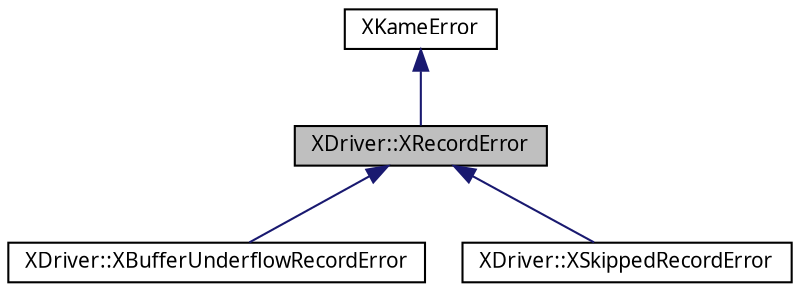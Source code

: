 digraph G
{
  edge [fontname="FreeSans.ttf",fontsize=10,labelfontname="FreeSans.ttf",labelfontsize=10];
  node [fontname="FreeSans.ttf",fontsize=10,shape=record];
  Node1 [label="XDriver::XRecordError",height=0.2,width=0.4,color="black", fillcolor="grey75", style="filled" fontcolor="black"];
  Node2 -> Node1 [dir=back,color="midnightblue",fontsize=10,style="solid",fontname="FreeSans.ttf"];
  Node2 [label="XKameError",height=0.2,width=0.4,color="black", fillcolor="white", style="filled",URL="$struct_x_kame_error.html"];
  Node1 -> Node3 [dir=back,color="midnightblue",fontsize=10,style="solid",fontname="FreeSans.ttf"];
  Node3 [label="XDriver::XBufferUnderflowRecordError",height=0.2,width=0.4,color="black", fillcolor="white", style="filled",URL="$struct_x_driver_1_1_x_buffer_underflow_record_error.html"];
  Node1 -> Node4 [dir=back,color="midnightblue",fontsize=10,style="solid",fontname="FreeSans.ttf"];
  Node4 [label="XDriver::XSkippedRecordError",height=0.2,width=0.4,color="black", fillcolor="white", style="filled",URL="$struct_x_driver_1_1_x_skipped_record_error.html"];
}
